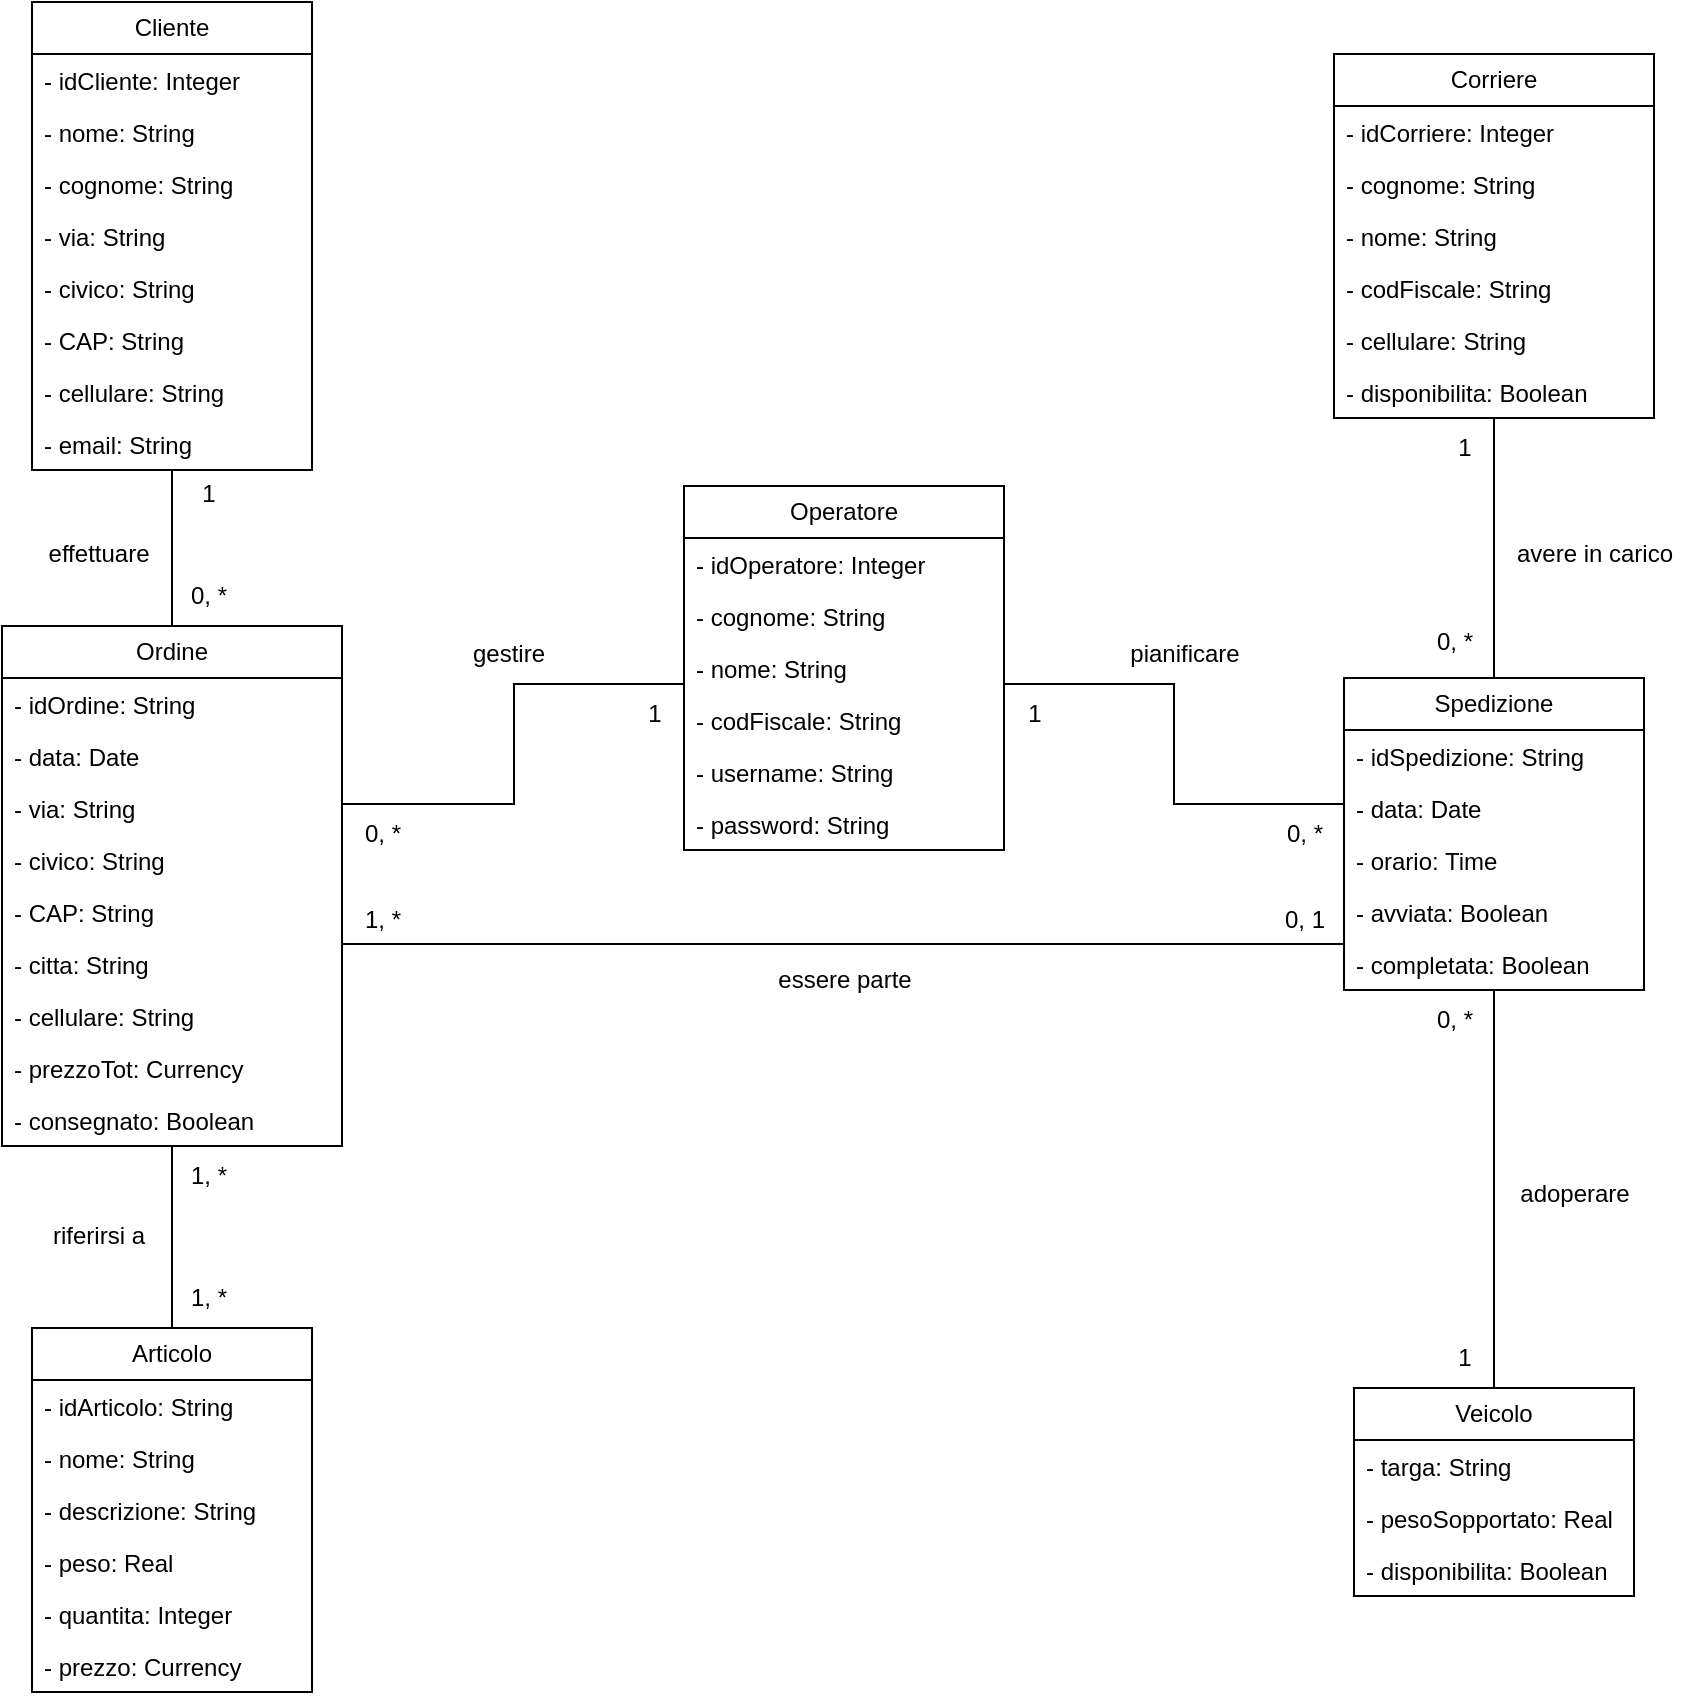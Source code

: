 <mxfile version="22.0.0" type="device">
  <diagram name="Pagina-1" id="WRYDXMOq-KWWwIgOfbzG">
    <mxGraphModel dx="1036" dy="614" grid="1" gridSize="10" guides="1" tooltips="1" connect="1" arrows="1" fold="1" page="1" pageScale="1" pageWidth="1000" pageHeight="900" math="0" shadow="0">
      <root>
        <mxCell id="0" />
        <mxCell id="1" parent="0" />
        <mxCell id="HF8OIwwLMw5w0jJmoDeM-1" style="edgeStyle=orthogonalEdgeStyle;rounded=0;orthogonalLoop=1;jettySize=auto;html=1;endArrow=none;endFill=0;" parent="1" source="HF8OIwwLMw5w0jJmoDeM-3" target="HF8OIwwLMw5w0jJmoDeM-16" edge="1">
          <mxGeometry relative="1" as="geometry" />
        </mxCell>
        <mxCell id="HF8OIwwLMw5w0jJmoDeM-3" value="Articolo" style="swimlane;fontStyle=0;childLayout=stackLayout;horizontal=1;startSize=26;fillColor=none;horizontalStack=0;resizeParent=1;resizeParentMax=0;resizeLast=0;collapsible=1;marginBottom=0;whiteSpace=wrap;html=1;" parent="1" vertex="1">
          <mxGeometry x="92" y="682" width="140" height="182" as="geometry" />
        </mxCell>
        <mxCell id="HF8OIwwLMw5w0jJmoDeM-4" value="- idArticolo: String" style="text;strokeColor=none;fillColor=none;align=left;verticalAlign=top;spacingLeft=4;spacingRight=4;overflow=hidden;rotatable=0;points=[[0,0.5],[1,0.5]];portConstraint=eastwest;whiteSpace=wrap;html=1;" parent="HF8OIwwLMw5w0jJmoDeM-3" vertex="1">
          <mxGeometry y="26" width="140" height="26" as="geometry" />
        </mxCell>
        <mxCell id="HF8OIwwLMw5w0jJmoDeM-5" value="- nome: String" style="text;strokeColor=none;fillColor=none;align=left;verticalAlign=top;spacingLeft=4;spacingRight=4;overflow=hidden;rotatable=0;points=[[0,0.5],[1,0.5]];portConstraint=eastwest;whiteSpace=wrap;html=1;" parent="HF8OIwwLMw5w0jJmoDeM-3" vertex="1">
          <mxGeometry y="52" width="140" height="26" as="geometry" />
        </mxCell>
        <mxCell id="HF8OIwwLMw5w0jJmoDeM-6" value="- descrizione: String" style="text;strokeColor=none;fillColor=none;align=left;verticalAlign=top;spacingLeft=4;spacingRight=4;overflow=hidden;rotatable=0;points=[[0,0.5],[1,0.5]];portConstraint=eastwest;whiteSpace=wrap;html=1;" parent="HF8OIwwLMw5w0jJmoDeM-3" vertex="1">
          <mxGeometry y="78" width="140" height="26" as="geometry" />
        </mxCell>
        <mxCell id="HF8OIwwLMw5w0jJmoDeM-7" value="- peso: Real" style="text;strokeColor=none;fillColor=none;align=left;verticalAlign=top;spacingLeft=4;spacingRight=4;overflow=hidden;rotatable=0;points=[[0,0.5],[1,0.5]];portConstraint=eastwest;whiteSpace=wrap;html=1;" parent="HF8OIwwLMw5w0jJmoDeM-3" vertex="1">
          <mxGeometry y="104" width="140" height="26" as="geometry" />
        </mxCell>
        <mxCell id="HF8OIwwLMw5w0jJmoDeM-8" value="- quantita: Integer" style="text;strokeColor=none;fillColor=none;align=left;verticalAlign=top;spacingLeft=4;spacingRight=4;overflow=hidden;rotatable=0;points=[[0,0.5],[1,0.5]];portConstraint=eastwest;whiteSpace=wrap;html=1;" parent="HF8OIwwLMw5w0jJmoDeM-3" vertex="1">
          <mxGeometry y="130" width="140" height="26" as="geometry" />
        </mxCell>
        <mxCell id="HF8OIwwLMw5w0jJmoDeM-9" value="- prezzo: Currency" style="text;strokeColor=none;fillColor=none;align=left;verticalAlign=top;spacingLeft=4;spacingRight=4;overflow=hidden;rotatable=0;points=[[0,0.5],[1,0.5]];portConstraint=eastwest;whiteSpace=wrap;html=1;" parent="HF8OIwwLMw5w0jJmoDeM-3" vertex="1">
          <mxGeometry y="156" width="140" height="26" as="geometry" />
        </mxCell>
        <mxCell id="HF8OIwwLMw5w0jJmoDeM-10" style="edgeStyle=orthogonalEdgeStyle;rounded=0;orthogonalLoop=1;jettySize=auto;html=1;endArrow=none;endFill=0;" parent="1" source="HF8OIwwLMw5w0jJmoDeM-12" target="HF8OIwwLMw5w0jJmoDeM-16" edge="1">
          <mxGeometry relative="1" as="geometry" />
        </mxCell>
        <mxCell id="HF8OIwwLMw5w0jJmoDeM-12" value="Cliente" style="swimlane;fontStyle=0;childLayout=stackLayout;horizontal=1;startSize=26;fillColor=none;horizontalStack=0;resizeParent=1;resizeParentMax=0;resizeLast=0;collapsible=1;marginBottom=0;whiteSpace=wrap;html=1;" parent="1" vertex="1">
          <mxGeometry x="92" y="19" width="140" height="234" as="geometry">
            <mxRectangle x="450" y="130" width="80" height="30" as="alternateBounds" />
          </mxGeometry>
        </mxCell>
        <mxCell id="HF8OIwwLMw5w0jJmoDeM-76" value="- idCliente: Integer" style="text;strokeColor=none;fillColor=none;align=left;verticalAlign=top;spacingLeft=4;spacingRight=4;overflow=hidden;rotatable=0;points=[[0,0.5],[1,0.5]];portConstraint=eastwest;whiteSpace=wrap;html=1;" parent="HF8OIwwLMw5w0jJmoDeM-12" vertex="1">
          <mxGeometry y="26" width="140" height="26" as="geometry" />
        </mxCell>
        <mxCell id="HF8OIwwLMw5w0jJmoDeM-74" value="- nome: String" style="text;strokeColor=none;fillColor=none;align=left;verticalAlign=top;spacingLeft=4;spacingRight=4;overflow=hidden;rotatable=0;points=[[0,0.5],[1,0.5]];portConstraint=eastwest;whiteSpace=wrap;html=1;" parent="HF8OIwwLMw5w0jJmoDeM-12" vertex="1">
          <mxGeometry y="52" width="140" height="26" as="geometry" />
        </mxCell>
        <mxCell id="HF8OIwwLMw5w0jJmoDeM-75" value="- cognome: String" style="text;strokeColor=none;fillColor=none;align=left;verticalAlign=top;spacingLeft=4;spacingRight=4;overflow=hidden;rotatable=0;points=[[0,0.5],[1,0.5]];portConstraint=eastwest;whiteSpace=wrap;html=1;" parent="HF8OIwwLMw5w0jJmoDeM-12" vertex="1">
          <mxGeometry y="78" width="140" height="26" as="geometry" />
        </mxCell>
        <mxCell id="HF8OIwwLMw5w0jJmoDeM-13" value="- via: String" style="text;strokeColor=none;fillColor=none;align=left;verticalAlign=top;spacingLeft=4;spacingRight=4;overflow=hidden;rotatable=0;points=[[0,0.5],[1,0.5]];portConstraint=eastwest;whiteSpace=wrap;html=1;" parent="HF8OIwwLMw5w0jJmoDeM-12" vertex="1">
          <mxGeometry y="104" width="140" height="26" as="geometry" />
        </mxCell>
        <mxCell id="rIvqoT0eyZDkkF8VlaWs-2" value="- civico: String" style="text;strokeColor=none;fillColor=none;align=left;verticalAlign=top;spacingLeft=4;spacingRight=4;overflow=hidden;rotatable=0;points=[[0,0.5],[1,0.5]];portConstraint=eastwest;whiteSpace=wrap;html=1;" parent="HF8OIwwLMw5w0jJmoDeM-12" vertex="1">
          <mxGeometry y="130" width="140" height="26" as="geometry" />
        </mxCell>
        <mxCell id="moNHZ332CBqK9DNpxD2Y-2" value="- CAP: String" style="text;strokeColor=none;fillColor=none;align=left;verticalAlign=top;spacingLeft=4;spacingRight=4;overflow=hidden;rotatable=0;points=[[0,0.5],[1,0.5]];portConstraint=eastwest;whiteSpace=wrap;html=1;" parent="HF8OIwwLMw5w0jJmoDeM-12" vertex="1">
          <mxGeometry y="156" width="140" height="26" as="geometry" />
        </mxCell>
        <mxCell id="HF8OIwwLMw5w0jJmoDeM-14" value="- cellulare: String" style="text;strokeColor=none;fillColor=none;align=left;verticalAlign=top;spacingLeft=4;spacingRight=4;overflow=hidden;rotatable=0;points=[[0,0.5],[1,0.5]];portConstraint=eastwest;whiteSpace=wrap;html=1;" parent="HF8OIwwLMw5w0jJmoDeM-12" vertex="1">
          <mxGeometry y="182" width="140" height="26" as="geometry" />
        </mxCell>
        <mxCell id="HF8OIwwLMw5w0jJmoDeM-15" value="- email: String" style="text;strokeColor=none;fillColor=none;align=left;verticalAlign=top;spacingLeft=4;spacingRight=4;overflow=hidden;rotatable=0;points=[[0,0.5],[1,0.5]];portConstraint=eastwest;whiteSpace=wrap;html=1;" parent="HF8OIwwLMw5w0jJmoDeM-12" vertex="1">
          <mxGeometry y="208" width="140" height="26" as="geometry" />
        </mxCell>
        <mxCell id="HF8OIwwLMw5w0jJmoDeM-16" value="Ordine" style="swimlane;fontStyle=0;childLayout=stackLayout;horizontal=1;startSize=26;fillColor=none;horizontalStack=0;resizeParent=1;resizeParentMax=0;resizeLast=0;collapsible=1;marginBottom=0;whiteSpace=wrap;html=1;" parent="1" vertex="1">
          <mxGeometry x="77" y="331" width="170" height="260" as="geometry" />
        </mxCell>
        <mxCell id="HF8OIwwLMw5w0jJmoDeM-17" value="- idOrdine: String" style="text;strokeColor=none;fillColor=none;align=left;verticalAlign=top;spacingLeft=4;spacingRight=4;overflow=hidden;rotatable=0;points=[[0,0.5],[1,0.5]];portConstraint=eastwest;whiteSpace=wrap;html=1;" parent="HF8OIwwLMw5w0jJmoDeM-16" vertex="1">
          <mxGeometry y="26" width="170" height="26" as="geometry" />
        </mxCell>
        <mxCell id="HF8OIwwLMw5w0jJmoDeM-18" value="- data: Date" style="text;strokeColor=none;fillColor=none;align=left;verticalAlign=top;spacingLeft=4;spacingRight=4;overflow=hidden;rotatable=0;points=[[0,0.5],[1,0.5]];portConstraint=eastwest;whiteSpace=wrap;html=1;" parent="HF8OIwwLMw5w0jJmoDeM-16" vertex="1">
          <mxGeometry y="52" width="170" height="26" as="geometry" />
        </mxCell>
        <mxCell id="HF8OIwwLMw5w0jJmoDeM-19" value="- via: String" style="text;strokeColor=none;fillColor=none;align=left;verticalAlign=top;spacingLeft=4;spacingRight=4;overflow=hidden;rotatable=0;points=[[0,0.5],[1,0.5]];portConstraint=eastwest;whiteSpace=wrap;html=1;" parent="HF8OIwwLMw5w0jJmoDeM-16" vertex="1">
          <mxGeometry y="78" width="170" height="26" as="geometry" />
        </mxCell>
        <mxCell id="rIvqoT0eyZDkkF8VlaWs-1" value="- civico: String" style="text;strokeColor=none;fillColor=none;align=left;verticalAlign=top;spacingLeft=4;spacingRight=4;overflow=hidden;rotatable=0;points=[[0,0.5],[1,0.5]];portConstraint=eastwest;whiteSpace=wrap;html=1;" parent="HF8OIwwLMw5w0jJmoDeM-16" vertex="1">
          <mxGeometry y="104" width="170" height="26" as="geometry" />
        </mxCell>
        <mxCell id="moNHZ332CBqK9DNpxD2Y-1" value="- CAP: String" style="text;strokeColor=none;fillColor=none;align=left;verticalAlign=top;spacingLeft=4;spacingRight=4;overflow=hidden;rotatable=0;points=[[0,0.5],[1,0.5]];portConstraint=eastwest;whiteSpace=wrap;html=1;" parent="HF8OIwwLMw5w0jJmoDeM-16" vertex="1">
          <mxGeometry y="130" width="170" height="26" as="geometry" />
        </mxCell>
        <mxCell id="HF8OIwwLMw5w0jJmoDeM-20" value="- citta: String" style="text;strokeColor=none;fillColor=none;align=left;verticalAlign=top;spacingLeft=4;spacingRight=4;overflow=hidden;rotatable=0;points=[[0,0.5],[1,0.5]];portConstraint=eastwest;whiteSpace=wrap;html=1;" parent="HF8OIwwLMw5w0jJmoDeM-16" vertex="1">
          <mxGeometry y="156" width="170" height="26" as="geometry" />
        </mxCell>
        <mxCell id="KHmkacwJQ2yDEiFUDypF-2" value="- cellulare: String" style="text;strokeColor=none;fillColor=none;align=left;verticalAlign=top;spacingLeft=4;spacingRight=4;overflow=hidden;rotatable=0;points=[[0,0.5],[1,0.5]];portConstraint=eastwest;whiteSpace=wrap;html=1;" parent="HF8OIwwLMw5w0jJmoDeM-16" vertex="1">
          <mxGeometry y="182" width="170" height="26" as="geometry" />
        </mxCell>
        <mxCell id="HF8OIwwLMw5w0jJmoDeM-21" value="- prezzoTot: Currency" style="text;strokeColor=none;fillColor=none;align=left;verticalAlign=top;spacingLeft=4;spacingRight=4;overflow=hidden;rotatable=0;points=[[0,0.5],[1,0.5]];portConstraint=eastwest;whiteSpace=wrap;html=1;" parent="HF8OIwwLMw5w0jJmoDeM-16" vertex="1">
          <mxGeometry y="208" width="170" height="26" as="geometry" />
        </mxCell>
        <mxCell id="8vuQvDkQb70YjeGmviDo-1" value="- consegnato: Boolean" style="text;strokeColor=none;fillColor=none;align=left;verticalAlign=top;spacingLeft=4;spacingRight=4;overflow=hidden;rotatable=0;points=[[0,0.5],[1,0.5]];portConstraint=eastwest;whiteSpace=wrap;html=1;" parent="HF8OIwwLMw5w0jJmoDeM-16" vertex="1">
          <mxGeometry y="234" width="170" height="26" as="geometry" />
        </mxCell>
        <mxCell id="HF8OIwwLMw5w0jJmoDeM-22" style="edgeStyle=orthogonalEdgeStyle;rounded=0;orthogonalLoop=1;jettySize=auto;html=1;endArrow=none;endFill=0;" parent="1" source="HF8OIwwLMw5w0jJmoDeM-23" target="HF8OIwwLMw5w0jJmoDeM-36" edge="1">
          <mxGeometry relative="1" as="geometry" />
        </mxCell>
        <mxCell id="HF8OIwwLMw5w0jJmoDeM-23" value="Veicolo" style="swimlane;fontStyle=0;childLayout=stackLayout;horizontal=1;startSize=26;fillColor=none;horizontalStack=0;resizeParent=1;resizeParentMax=0;resizeLast=0;collapsible=1;marginBottom=0;whiteSpace=wrap;html=1;" parent="1" vertex="1">
          <mxGeometry x="753" y="712" width="140" height="104" as="geometry" />
        </mxCell>
        <mxCell id="HF8OIwwLMw5w0jJmoDeM-24" value="- targa: String" style="text;strokeColor=none;fillColor=none;align=left;verticalAlign=top;spacingLeft=4;spacingRight=4;overflow=hidden;rotatable=0;points=[[0,0.5],[1,0.5]];portConstraint=eastwest;whiteSpace=wrap;html=1;" parent="HF8OIwwLMw5w0jJmoDeM-23" vertex="1">
          <mxGeometry y="26" width="140" height="26" as="geometry" />
        </mxCell>
        <mxCell id="HF8OIwwLMw5w0jJmoDeM-25" value="- pesoSopportato: Real" style="text;strokeColor=none;fillColor=none;align=left;verticalAlign=top;spacingLeft=4;spacingRight=4;overflow=hidden;rotatable=0;points=[[0,0.5],[1,0.5]];portConstraint=eastwest;whiteSpace=wrap;html=1;" parent="HF8OIwwLMw5w0jJmoDeM-23" vertex="1">
          <mxGeometry y="52" width="140" height="26" as="geometry" />
        </mxCell>
        <mxCell id="HF8OIwwLMw5w0jJmoDeM-26" value="- disponibilita: Boolean" style="text;strokeColor=none;fillColor=none;align=left;verticalAlign=top;spacingLeft=4;spacingRight=4;overflow=hidden;rotatable=0;points=[[0,0.5],[1,0.5]];portConstraint=eastwest;whiteSpace=wrap;html=1;" parent="HF8OIwwLMw5w0jJmoDeM-23" vertex="1">
          <mxGeometry y="78" width="140" height="26" as="geometry" />
        </mxCell>
        <mxCell id="HF8OIwwLMw5w0jJmoDeM-27" value="effettuare" style="text;html=1;align=center;verticalAlign=middle;resizable=0;points=[];autosize=1;strokeColor=none;fillColor=none;" parent="1" vertex="1">
          <mxGeometry x="90" y="280" width="70" height="30" as="geometry" />
        </mxCell>
        <mxCell id="HF8OIwwLMw5w0jJmoDeM-28" value="0, *" style="text;html=1;align=center;verticalAlign=middle;resizable=0;points=[];autosize=1;strokeColor=none;fillColor=none;" parent="1" vertex="1">
          <mxGeometry x="160" y="301" width="40" height="30" as="geometry" />
        </mxCell>
        <mxCell id="HF8OIwwLMw5w0jJmoDeM-29" value="1" style="text;html=1;align=center;verticalAlign=middle;resizable=0;points=[];autosize=1;strokeColor=none;fillColor=none;" parent="1" vertex="1">
          <mxGeometry x="165" y="250" width="30" height="30" as="geometry" />
        </mxCell>
        <mxCell id="HF8OIwwLMw5w0jJmoDeM-30" value="riferirsi a" style="text;html=1;align=center;verticalAlign=middle;resizable=0;points=[];autosize=1;strokeColor=none;fillColor=none;" parent="1" vertex="1">
          <mxGeometry x="90" y="621" width="70" height="30" as="geometry" />
        </mxCell>
        <mxCell id="HF8OIwwLMw5w0jJmoDeM-31" value="1, *" style="text;html=1;align=center;verticalAlign=middle;resizable=0;points=[];autosize=1;strokeColor=none;fillColor=none;" parent="1" vertex="1">
          <mxGeometry x="160" y="652" width="40" height="30" as="geometry" />
        </mxCell>
        <mxCell id="HF8OIwwLMw5w0jJmoDeM-32" value="1, *" style="text;html=1;align=center;verticalAlign=middle;resizable=0;points=[];autosize=1;strokeColor=none;fillColor=none;" parent="1" vertex="1">
          <mxGeometry x="160" y="591" width="40" height="30" as="geometry" />
        </mxCell>
        <mxCell id="HF8OIwwLMw5w0jJmoDeM-33" value="avere in carico" style="text;html=1;align=center;verticalAlign=middle;resizable=0;points=[];autosize=1;strokeColor=none;fillColor=none;" parent="1" vertex="1">
          <mxGeometry x="823" y="280" width="100" height="30" as="geometry" />
        </mxCell>
        <mxCell id="HF8OIwwLMw5w0jJmoDeM-34" value="0, *" style="text;html=1;align=center;verticalAlign=middle;resizable=0;points=[];autosize=1;strokeColor=none;fillColor=none;" parent="1" vertex="1">
          <mxGeometry x="783" y="324" width="40" height="30" as="geometry" />
        </mxCell>
        <mxCell id="HF8OIwwLMw5w0jJmoDeM-35" value="1" style="text;html=1;align=center;verticalAlign=middle;resizable=0;points=[];autosize=1;strokeColor=none;fillColor=none;" parent="1" vertex="1">
          <mxGeometry x="793" y="227" width="30" height="30" as="geometry" />
        </mxCell>
        <mxCell id="RyxmVZqBfQZy0elk7FMr-1" style="edgeStyle=orthogonalEdgeStyle;rounded=0;orthogonalLoop=1;jettySize=auto;html=1;endArrow=none;endFill=0;" parent="1" source="HF8OIwwLMw5w0jJmoDeM-36" target="HF8OIwwLMw5w0jJmoDeM-16" edge="1">
          <mxGeometry relative="1" as="geometry">
            <Array as="points">
              <mxPoint x="500" y="490" />
              <mxPoint x="500" y="490" />
            </Array>
          </mxGeometry>
        </mxCell>
        <mxCell id="HF8OIwwLMw5w0jJmoDeM-36" value="Spedizione" style="swimlane;fontStyle=0;childLayout=stackLayout;horizontal=1;startSize=26;fillColor=none;horizontalStack=0;resizeParent=1;resizeParentMax=0;resizeLast=0;collapsible=1;marginBottom=0;whiteSpace=wrap;html=1;" parent="1" vertex="1">
          <mxGeometry x="748" y="357" width="150" height="156" as="geometry" />
        </mxCell>
        <mxCell id="HF8OIwwLMw5w0jJmoDeM-37" value="- idSpedizione: String" style="text;strokeColor=none;fillColor=none;align=left;verticalAlign=top;spacingLeft=4;spacingRight=4;overflow=hidden;rotatable=0;points=[[0,0.5],[1,0.5]];portConstraint=eastwest;whiteSpace=wrap;html=1;" parent="HF8OIwwLMw5w0jJmoDeM-36" vertex="1">
          <mxGeometry y="26" width="150" height="26" as="geometry" />
        </mxCell>
        <mxCell id="HF8OIwwLMw5w0jJmoDeM-38" value="- data: Date" style="text;strokeColor=none;fillColor=none;align=left;verticalAlign=top;spacingLeft=4;spacingRight=4;overflow=hidden;rotatable=0;points=[[0,0.5],[1,0.5]];portConstraint=eastwest;whiteSpace=wrap;html=1;" parent="HF8OIwwLMw5w0jJmoDeM-36" vertex="1">
          <mxGeometry y="52" width="150" height="26" as="geometry" />
        </mxCell>
        <mxCell id="HF8OIwwLMw5w0jJmoDeM-39" value="- orario: Time" style="text;strokeColor=none;fillColor=none;align=left;verticalAlign=top;spacingLeft=4;spacingRight=4;overflow=hidden;rotatable=0;points=[[0,0.5],[1,0.5]];portConstraint=eastwest;whiteSpace=wrap;html=1;" parent="HF8OIwwLMw5w0jJmoDeM-36" vertex="1">
          <mxGeometry y="78" width="150" height="26" as="geometry" />
        </mxCell>
        <mxCell id="8vuQvDkQb70YjeGmviDo-3" value="- avviata: Boolean" style="text;strokeColor=none;fillColor=none;align=left;verticalAlign=top;spacingLeft=4;spacingRight=4;overflow=hidden;rotatable=0;points=[[0,0.5],[1,0.5]];portConstraint=eastwest;whiteSpace=wrap;html=1;" parent="HF8OIwwLMw5w0jJmoDeM-36" vertex="1">
          <mxGeometry y="104" width="150" height="26" as="geometry" />
        </mxCell>
        <mxCell id="HF8OIwwLMw5w0jJmoDeM-40" value="- completata: Boolean" style="text;strokeColor=none;fillColor=none;align=left;verticalAlign=top;spacingLeft=4;spacingRight=4;overflow=hidden;rotatable=0;points=[[0,0.5],[1,0.5]];portConstraint=eastwest;whiteSpace=wrap;html=1;" parent="HF8OIwwLMw5w0jJmoDeM-36" vertex="1">
          <mxGeometry y="130" width="150" height="26" as="geometry" />
        </mxCell>
        <mxCell id="HF8OIwwLMw5w0jJmoDeM-45" style="edgeStyle=orthogonalEdgeStyle;rounded=0;orthogonalLoop=1;jettySize=auto;html=1;endArrow=none;endFill=0;" parent="1" source="HF8OIwwLMw5w0jJmoDeM-47" target="HF8OIwwLMw5w0jJmoDeM-16" edge="1">
          <mxGeometry relative="1" as="geometry">
            <Array as="points">
              <mxPoint x="333" y="360" />
              <mxPoint x="333" y="420" />
            </Array>
          </mxGeometry>
        </mxCell>
        <mxCell id="HF8OIwwLMw5w0jJmoDeM-46" style="edgeStyle=orthogonalEdgeStyle;rounded=0;orthogonalLoop=1;jettySize=auto;html=1;endArrow=none;endFill=0;" parent="1" source="HF8OIwwLMw5w0jJmoDeM-47" target="HF8OIwwLMw5w0jJmoDeM-36" edge="1">
          <mxGeometry relative="1" as="geometry">
            <Array as="points">
              <mxPoint x="663" y="360" />
              <mxPoint x="663" y="420" />
            </Array>
          </mxGeometry>
        </mxCell>
        <mxCell id="HF8OIwwLMw5w0jJmoDeM-47" value="Operatore" style="swimlane;fontStyle=0;childLayout=stackLayout;horizontal=1;startSize=26;fillColor=none;horizontalStack=0;resizeParent=1;resizeParentMax=0;resizeLast=0;collapsible=1;marginBottom=0;whiteSpace=wrap;html=1;" parent="1" vertex="1">
          <mxGeometry x="418" y="261" width="160" height="182" as="geometry" />
        </mxCell>
        <mxCell id="HF8OIwwLMw5w0jJmoDeM-80" value="- idOperatore: Integer" style="text;strokeColor=none;fillColor=none;align=left;verticalAlign=top;spacingLeft=4;spacingRight=4;overflow=hidden;rotatable=0;points=[[0,0.5],[1,0.5]];portConstraint=eastwest;whiteSpace=wrap;html=1;" parent="HF8OIwwLMw5w0jJmoDeM-47" vertex="1">
          <mxGeometry y="26" width="160" height="26" as="geometry" />
        </mxCell>
        <mxCell id="HF8OIwwLMw5w0jJmoDeM-82" value="- cognome: String" style="text;strokeColor=none;fillColor=none;align=left;verticalAlign=top;spacingLeft=4;spacingRight=4;overflow=hidden;rotatable=0;points=[[0,0.5],[1,0.5]];portConstraint=eastwest;whiteSpace=wrap;html=1;" parent="HF8OIwwLMw5w0jJmoDeM-47" vertex="1">
          <mxGeometry y="52" width="160" height="26" as="geometry" />
        </mxCell>
        <mxCell id="HF8OIwwLMw5w0jJmoDeM-81" value="- nome: String" style="text;strokeColor=none;fillColor=none;align=left;verticalAlign=top;spacingLeft=4;spacingRight=4;overflow=hidden;rotatable=0;points=[[0,0.5],[1,0.5]];portConstraint=eastwest;whiteSpace=wrap;html=1;" parent="HF8OIwwLMw5w0jJmoDeM-47" vertex="1">
          <mxGeometry y="78" width="160" height="26" as="geometry" />
        </mxCell>
        <mxCell id="HF8OIwwLMw5w0jJmoDeM-48" value="- codFiscale: String" style="text;strokeColor=none;fillColor=none;align=left;verticalAlign=top;spacingLeft=4;spacingRight=4;overflow=hidden;rotatable=0;points=[[0,0.5],[1,0.5]];portConstraint=eastwest;whiteSpace=wrap;html=1;" parent="HF8OIwwLMw5w0jJmoDeM-47" vertex="1">
          <mxGeometry y="104" width="160" height="26" as="geometry" />
        </mxCell>
        <mxCell id="HF8OIwwLMw5w0jJmoDeM-49" value="- username: String" style="text;strokeColor=none;fillColor=none;align=left;verticalAlign=top;spacingLeft=4;spacingRight=4;overflow=hidden;rotatable=0;points=[[0,0.5],[1,0.5]];portConstraint=eastwest;whiteSpace=wrap;html=1;" parent="HF8OIwwLMw5w0jJmoDeM-47" vertex="1">
          <mxGeometry y="130" width="160" height="26" as="geometry" />
        </mxCell>
        <mxCell id="HF8OIwwLMw5w0jJmoDeM-50" value="- password: String" style="text;strokeColor=none;fillColor=none;align=left;verticalAlign=top;spacingLeft=4;spacingRight=4;overflow=hidden;rotatable=0;points=[[0,0.5],[1,0.5]];portConstraint=eastwest;whiteSpace=wrap;html=1;" parent="HF8OIwwLMw5w0jJmoDeM-47" vertex="1">
          <mxGeometry y="156" width="160" height="26" as="geometry" />
        </mxCell>
        <mxCell id="HF8OIwwLMw5w0jJmoDeM-51" value="gestire" style="text;html=1;align=center;verticalAlign=middle;resizable=0;points=[];autosize=1;strokeColor=none;fillColor=none;" parent="1" vertex="1">
          <mxGeometry x="300" y="330" width="60" height="30" as="geometry" />
        </mxCell>
        <mxCell id="HF8OIwwLMw5w0jJmoDeM-52" value="1" style="text;html=1;align=center;verticalAlign=middle;resizable=0;points=[];autosize=1;strokeColor=none;fillColor=none;" parent="1" vertex="1">
          <mxGeometry x="388" y="360" width="30" height="30" as="geometry" />
        </mxCell>
        <mxCell id="HF8OIwwLMw5w0jJmoDeM-53" value="0, *" style="text;html=1;align=center;verticalAlign=middle;resizable=0;points=[];autosize=1;strokeColor=none;fillColor=none;" parent="1" vertex="1">
          <mxGeometry x="247" y="420" width="40" height="30" as="geometry" />
        </mxCell>
        <mxCell id="HF8OIwwLMw5w0jJmoDeM-55" style="edgeStyle=orthogonalEdgeStyle;rounded=0;orthogonalLoop=1;jettySize=auto;html=1;endArrow=none;endFill=0;" parent="1" source="HF8OIwwLMw5w0jJmoDeM-57" target="HF8OIwwLMw5w0jJmoDeM-36" edge="1">
          <mxGeometry relative="1" as="geometry" />
        </mxCell>
        <mxCell id="HF8OIwwLMw5w0jJmoDeM-57" value="Corriere" style="swimlane;fontStyle=0;childLayout=stackLayout;horizontal=1;startSize=26;fillColor=none;horizontalStack=0;resizeParent=1;resizeParentMax=0;resizeLast=0;collapsible=1;marginBottom=0;whiteSpace=wrap;html=1;" parent="1" vertex="1">
          <mxGeometry x="743" y="45" width="160" height="182" as="geometry" />
        </mxCell>
        <mxCell id="HF8OIwwLMw5w0jJmoDeM-77" value="- idCorriere: Integer" style="text;strokeColor=none;fillColor=none;align=left;verticalAlign=top;spacingLeft=4;spacingRight=4;overflow=hidden;rotatable=0;points=[[0,0.5],[1,0.5]];portConstraint=eastwest;whiteSpace=wrap;html=1;" parent="HF8OIwwLMw5w0jJmoDeM-57" vertex="1">
          <mxGeometry y="26" width="160" height="26" as="geometry" />
        </mxCell>
        <mxCell id="HF8OIwwLMw5w0jJmoDeM-79" value="- cognome: String" style="text;strokeColor=none;fillColor=none;align=left;verticalAlign=top;spacingLeft=4;spacingRight=4;overflow=hidden;rotatable=0;points=[[0,0.5],[1,0.5]];portConstraint=eastwest;whiteSpace=wrap;html=1;" parent="HF8OIwwLMw5w0jJmoDeM-57" vertex="1">
          <mxGeometry y="52" width="160" height="26" as="geometry" />
        </mxCell>
        <mxCell id="HF8OIwwLMw5w0jJmoDeM-78" value="- nome: String" style="text;strokeColor=none;fillColor=none;align=left;verticalAlign=top;spacingLeft=4;spacingRight=4;overflow=hidden;rotatable=0;points=[[0,0.5],[1,0.5]];portConstraint=eastwest;whiteSpace=wrap;html=1;" parent="HF8OIwwLMw5w0jJmoDeM-57" vertex="1">
          <mxGeometry y="78" width="160" height="26" as="geometry" />
        </mxCell>
        <mxCell id="HF8OIwwLMw5w0jJmoDeM-58" value="- codFiscale: String" style="text;strokeColor=none;fillColor=none;align=left;verticalAlign=top;spacingLeft=4;spacingRight=4;overflow=hidden;rotatable=0;points=[[0,0.5],[1,0.5]];portConstraint=eastwest;whiteSpace=wrap;html=1;" parent="HF8OIwwLMw5w0jJmoDeM-57" vertex="1">
          <mxGeometry y="104" width="160" height="26" as="geometry" />
        </mxCell>
        <mxCell id="HF8OIwwLMw5w0jJmoDeM-59" value="- cellulare: String" style="text;strokeColor=none;fillColor=none;align=left;verticalAlign=top;spacingLeft=4;spacingRight=4;overflow=hidden;rotatable=0;points=[[0,0.5],[1,0.5]];portConstraint=eastwest;whiteSpace=wrap;html=1;" parent="HF8OIwwLMw5w0jJmoDeM-57" vertex="1">
          <mxGeometry y="130" width="160" height="26" as="geometry" />
        </mxCell>
        <mxCell id="HF8OIwwLMw5w0jJmoDeM-60" value="- disponibilita: Boolean" style="text;strokeColor=none;fillColor=none;align=left;verticalAlign=top;spacingLeft=4;spacingRight=4;overflow=hidden;rotatable=0;points=[[0,0.5],[1,0.5]];portConstraint=eastwest;whiteSpace=wrap;html=1;" parent="HF8OIwwLMw5w0jJmoDeM-57" vertex="1">
          <mxGeometry y="156" width="160" height="26" as="geometry" />
        </mxCell>
        <mxCell id="HF8OIwwLMw5w0jJmoDeM-61" value="1" style="text;html=1;align=center;verticalAlign=middle;resizable=0;points=[];autosize=1;strokeColor=none;fillColor=none;" parent="1" vertex="1">
          <mxGeometry x="578" y="360" width="30" height="30" as="geometry" />
        </mxCell>
        <mxCell id="HF8OIwwLMw5w0jJmoDeM-62" value="0, *" style="text;html=1;align=center;verticalAlign=middle;resizable=0;points=[];autosize=1;strokeColor=none;fillColor=none;" parent="1" vertex="1">
          <mxGeometry x="708" y="420" width="40" height="30" as="geometry" />
        </mxCell>
        <mxCell id="HF8OIwwLMw5w0jJmoDeM-63" value="pianificare" style="text;html=1;align=center;verticalAlign=middle;resizable=0;points=[];autosize=1;strokeColor=none;fillColor=none;" parent="1" vertex="1">
          <mxGeometry x="628" y="330" width="80" height="30" as="geometry" />
        </mxCell>
        <mxCell id="HF8OIwwLMw5w0jJmoDeM-64" value="adoperare" style="text;html=1;align=center;verticalAlign=middle;resizable=0;points=[];autosize=1;strokeColor=none;fillColor=none;" parent="1" vertex="1">
          <mxGeometry x="823" y="600" width="80" height="30" as="geometry" />
        </mxCell>
        <mxCell id="HF8OIwwLMw5w0jJmoDeM-65" value="1" style="text;html=1;align=center;verticalAlign=middle;resizable=0;points=[];autosize=1;strokeColor=none;fillColor=none;" parent="1" vertex="1">
          <mxGeometry x="793" y="682" width="30" height="30" as="geometry" />
        </mxCell>
        <mxCell id="HF8OIwwLMw5w0jJmoDeM-66" value="0, *" style="text;html=1;align=center;verticalAlign=middle;resizable=0;points=[];autosize=1;strokeColor=none;fillColor=none;" parent="1" vertex="1">
          <mxGeometry x="783" y="513" width="40" height="30" as="geometry" />
        </mxCell>
        <mxCell id="RyxmVZqBfQZy0elk7FMr-2" value="essere parte" style="text;html=1;align=center;verticalAlign=middle;resizable=0;points=[];autosize=1;strokeColor=none;fillColor=none;" parent="1" vertex="1">
          <mxGeometry x="453" y="493" width="90" height="30" as="geometry" />
        </mxCell>
        <mxCell id="RyxmVZqBfQZy0elk7FMr-3" value="1, *" style="text;html=1;align=center;verticalAlign=middle;resizable=0;points=[];autosize=1;strokeColor=none;fillColor=none;" parent="1" vertex="1">
          <mxGeometry x="247" y="463" width="40" height="30" as="geometry" />
        </mxCell>
        <mxCell id="RyxmVZqBfQZy0elk7FMr-4" value="0, 1" style="text;html=1;align=center;verticalAlign=middle;resizable=0;points=[];autosize=1;strokeColor=none;fillColor=none;" parent="1" vertex="1">
          <mxGeometry x="708" y="463" width="40" height="30" as="geometry" />
        </mxCell>
      </root>
    </mxGraphModel>
  </diagram>
</mxfile>

